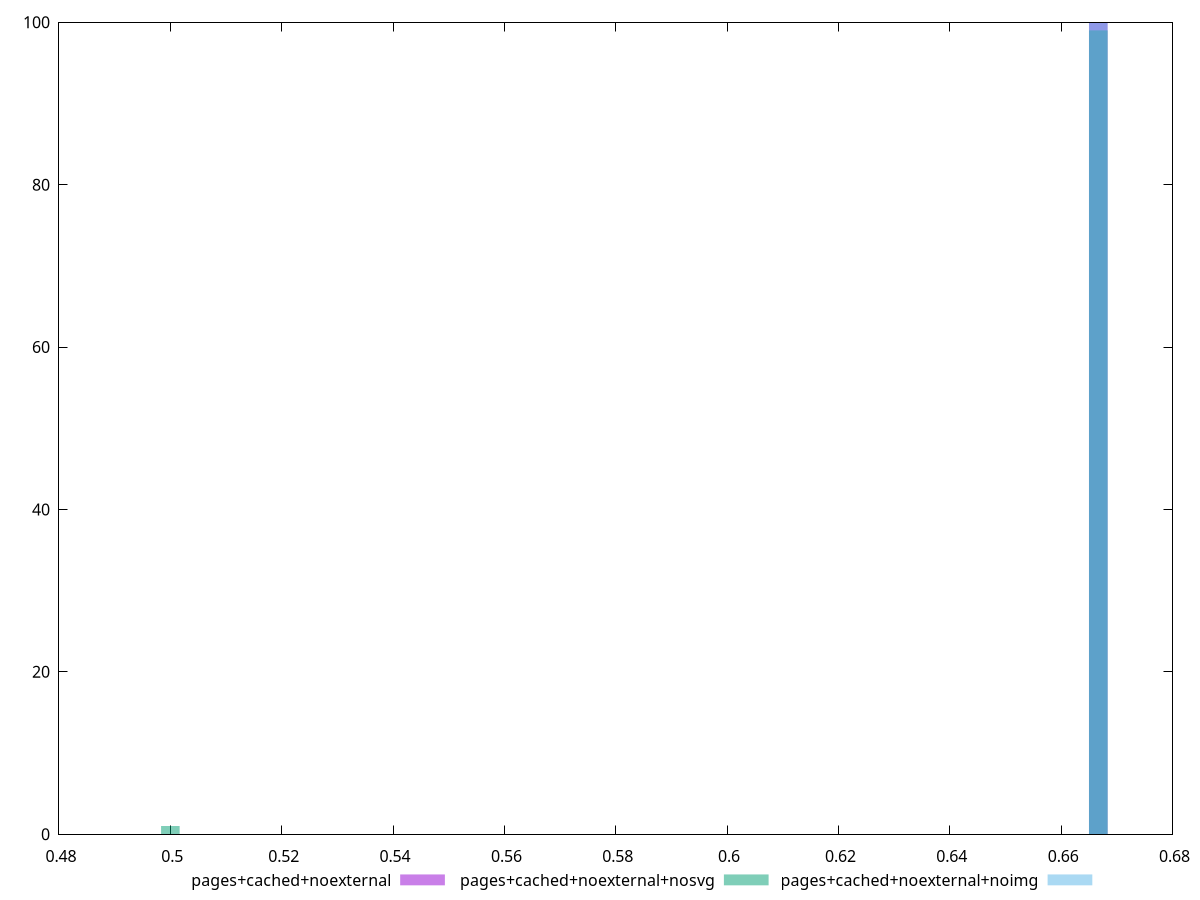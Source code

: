 $_pagesCachedNoexternal <<EOF
0.6666666666666667 100
EOF
$_pagesCachedNoexternalNosvg <<EOF
0.6666666666666667 99
0.4999999999999999 1
EOF
$_pagesCachedNoexternalNoimg <<EOF
0.6666666666666667 100
EOF
set key outside below
set terminal pngcairo
set output "report_00004_2020-11-02T20-21-41.718Z/uses-text-compression/uses-text-compression_pages+cached+noexternal_pages+cached+noexternal+nosvg_pages+cached+noexternal+noimg+hist.png"
set boxwidth 0.003333333333333337
set style fill transparent solid 0.5 noborder
set yrange [0:100]
plot $_pagesCachedNoexternal title "pages+cached+noexternal" with boxes ,$_pagesCachedNoexternalNosvg title "pages+cached+noexternal+nosvg" with boxes ,$_pagesCachedNoexternalNoimg title "pages+cached+noexternal+noimg" with boxes ,